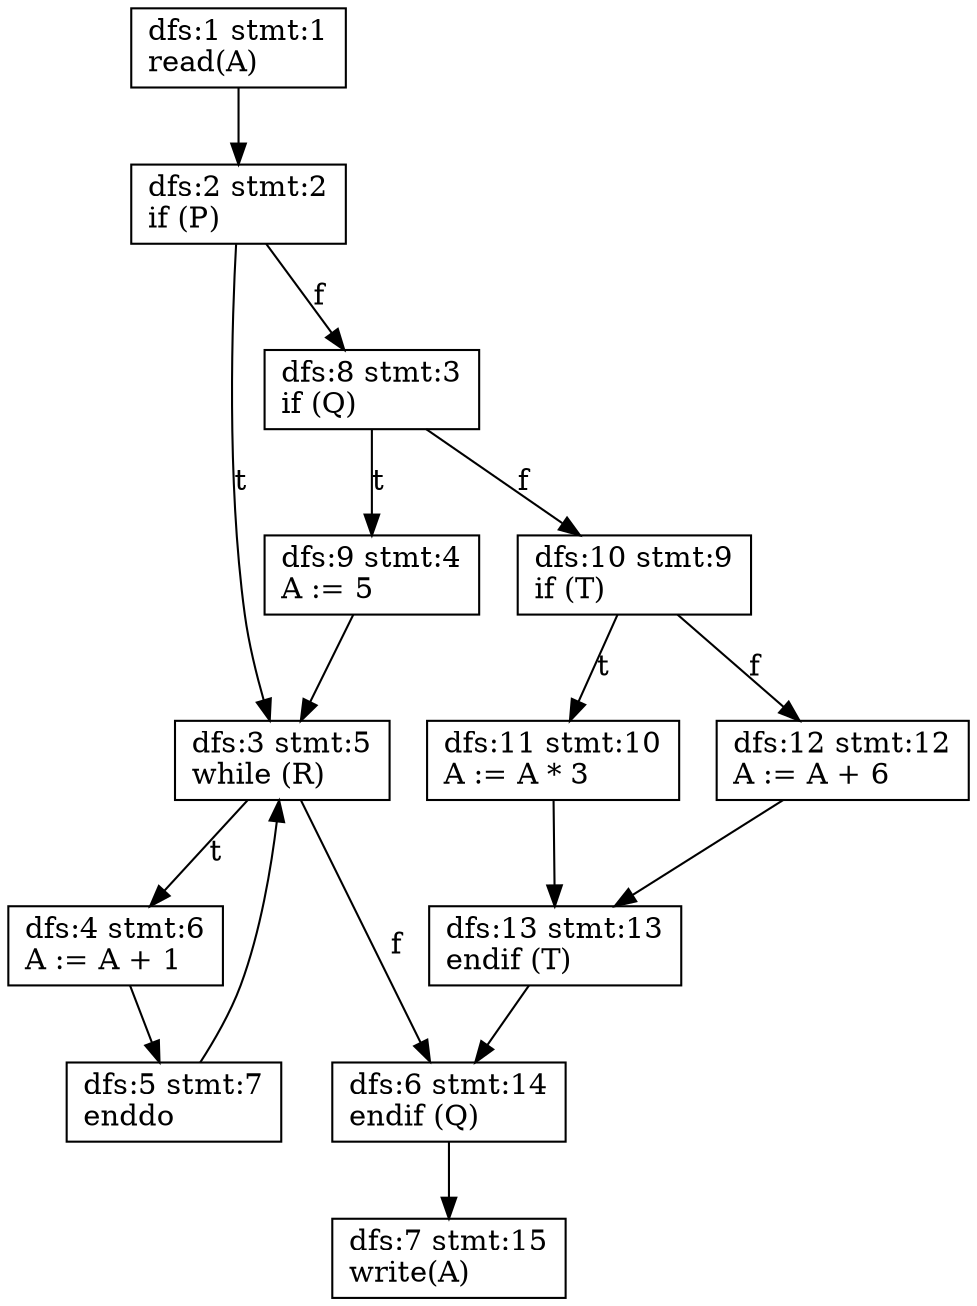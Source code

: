 digraph {
    node[shape=rect]
    read[label="dfs:1 stmt:1\nread(A)\l"]
    if_p[label="dfs:2 stmt:2\nif (P)\l"]
    if_q[label="dfs:8 stmt:3\nif (Q)\l"]
    assign5[label="dfs:9 stmt:4\nA := 5\l"]
    while_r[label="dfs:3 stmt:5\nwhile (R)\l"]
    add1[label="dfs:4 stmt:6\nA := A + 1\l"]
    enddo[label="dfs:5 stmt:7\nenddo\l"]
    if_t[label="dfs:10 stmt:9\nif (T)\l"]
    multiply3[label="dfs:11 stmt:10\nA := A * 3\l"]
    add6[label="dfs:12 stmt:12\nA := A + 6\l"]
    endif_t[label="dfs:13 stmt:13\nendif (T)\l"]
    endif_q[label="dfs:6 stmt:14\nendif (Q)\l"]
    write[label="dfs:7 stmt:15\nwrite(A)\l"]
    read->if_p
    if_p->while_r[label="t"]
    if_p->if_q[label="f"]
    if_q->assign5[label=t]
    if_q->if_t[label="f"]
    assign5->while_r
    while_r->add1[label="t"]
    while_r->endif_q[label="f"]
    add1->enddo->while_r
    if_t->multiply3[label="t"]
    if_t->add6[label="f"]
    multiply3->endif_t
    add6->endif_t
    endif_t->endif_q
    endif_q->write
}
